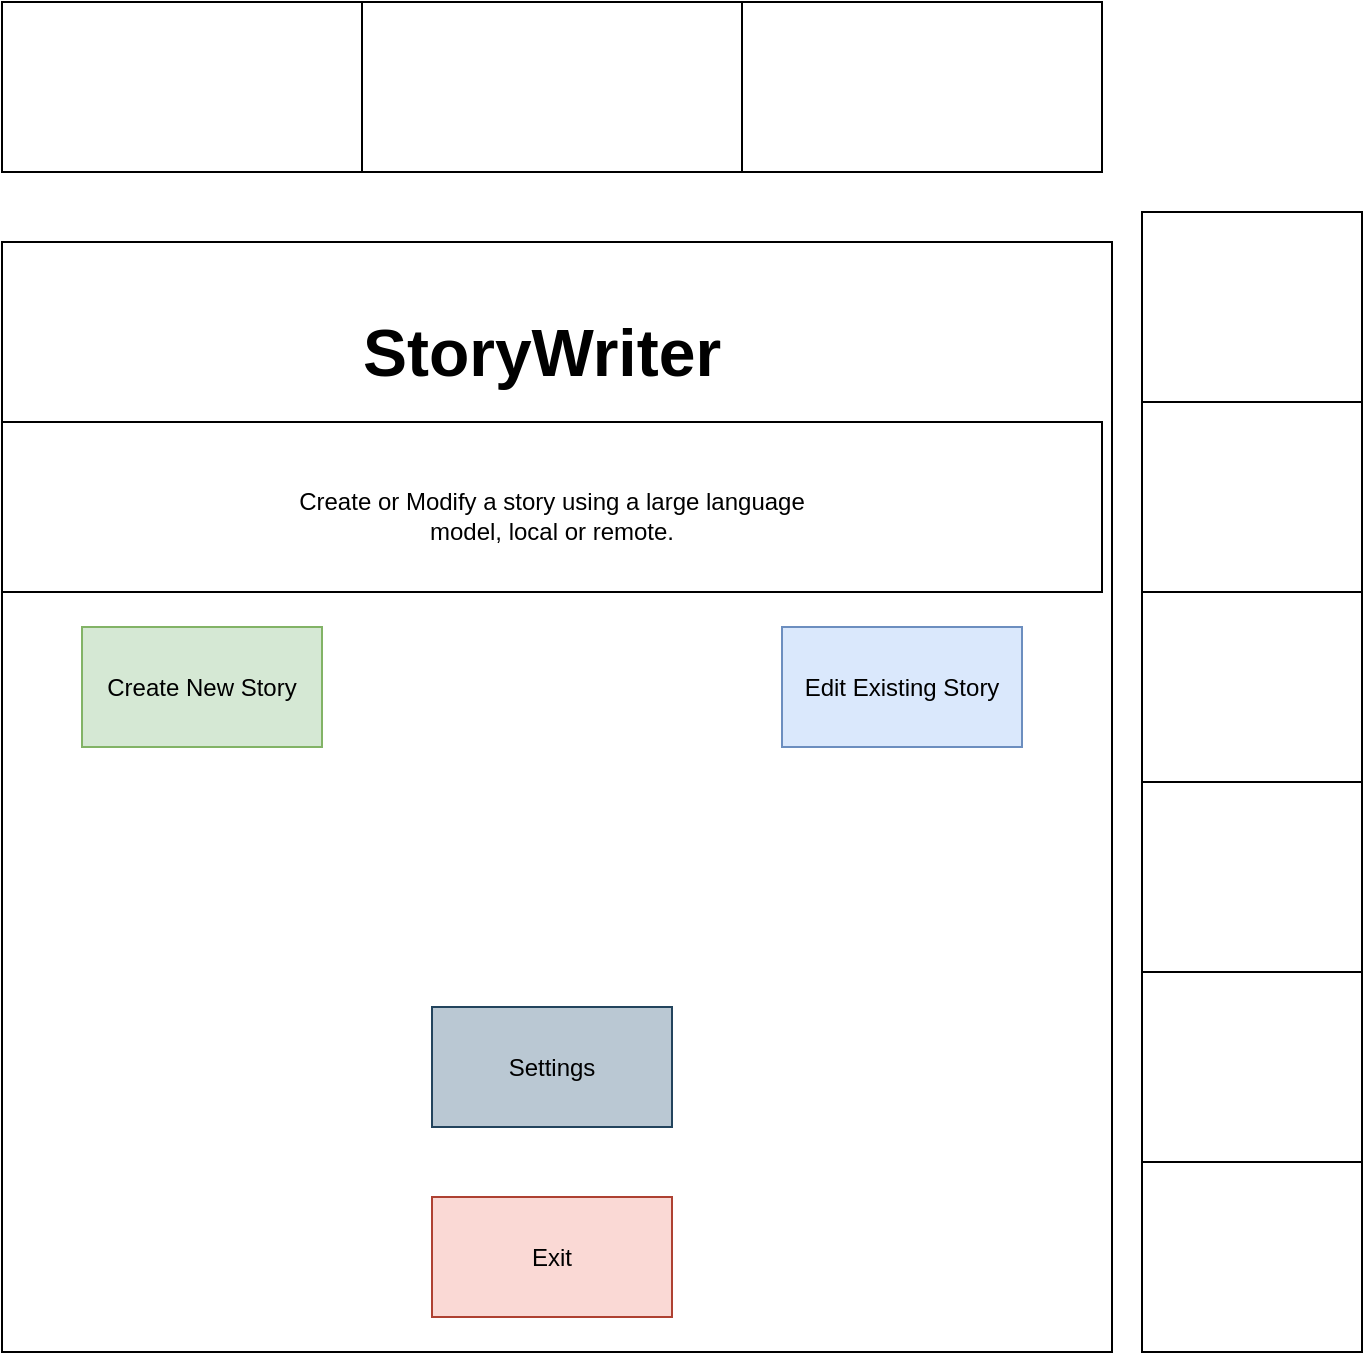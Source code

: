 <mxfile version="24.7.17" pages="3">
  <diagram name="Welcome Page" id="oS10PO2R51Naq5Q5UXcV">
    <mxGraphModel dx="761" dy="1145" grid="1" gridSize="10" guides="1" tooltips="1" connect="1" arrows="1" fold="1" page="1" pageScale="1" pageWidth="850" pageHeight="1100" math="0" shadow="0">
      <root>
        <mxCell id="0" />
        <mxCell id="1" parent="0" />
        <mxCell id="gi2QGEMIOcEt_uQSYVHI-1" value="" style="whiteSpace=wrap;html=1;aspect=fixed;" vertex="1" parent="1">
          <mxGeometry x="150" y="270" width="555" height="555" as="geometry" />
        </mxCell>
        <mxCell id="gi2QGEMIOcEt_uQSYVHI-4" value="StoryWriter" style="text;html=1;align=center;verticalAlign=middle;whiteSpace=wrap;rounded=0;fontStyle=1;fontSize=33;" vertex="1" parent="1">
          <mxGeometry x="280" y="280" width="280" height="90" as="geometry" />
        </mxCell>
        <mxCell id="gi2QGEMIOcEt_uQSYVHI-5" value="Create or Modify a story using a large language model, local or remote." style="text;html=1;align=center;verticalAlign=middle;whiteSpace=wrap;rounded=0;" vertex="1" parent="1">
          <mxGeometry x="280" y="367" width="290" height="80" as="geometry" />
        </mxCell>
        <mxCell id="gi2QGEMIOcEt_uQSYVHI-6" value="Create New Story" style="rounded=0;whiteSpace=wrap;html=1;fillColor=#d5e8d4;strokeColor=#82b366;" vertex="1" parent="1">
          <mxGeometry x="190" y="462.5" width="120" height="60" as="geometry" />
        </mxCell>
        <mxCell id="gi2QGEMIOcEt_uQSYVHI-7" value="Edit Existing Story" style="rounded=0;whiteSpace=wrap;html=1;fillColor=#dae8fc;strokeColor=#6c8ebf;" vertex="1" parent="1">
          <mxGeometry x="540" y="462.5" width="120" height="60" as="geometry" />
        </mxCell>
        <mxCell id="gi2QGEMIOcEt_uQSYVHI-11" value="Settings" style="rounded=0;whiteSpace=wrap;html=1;fillColor=#bac8d3;strokeColor=#23445d;" vertex="1" parent="1">
          <mxGeometry x="365" y="652.5" width="120" height="60" as="geometry" />
        </mxCell>
        <mxCell id="gi2QGEMIOcEt_uQSYVHI-12" value="Exit" style="rounded=0;whiteSpace=wrap;html=1;fillColor=#fad9d5;strokeColor=#ae4132;" vertex="1" parent="1">
          <mxGeometry x="365" y="747.5" width="120" height="60" as="geometry" />
        </mxCell>
        <mxCell id="gi2QGEMIOcEt_uQSYVHI-13" style="edgeStyle=orthogonalEdgeStyle;rounded=0;orthogonalLoop=1;jettySize=auto;html=1;exitX=0.5;exitY=1;exitDx=0;exitDy=0;" edge="1" parent="1" source="gi2QGEMIOcEt_uQSYVHI-11" target="gi2QGEMIOcEt_uQSYVHI-11">
          <mxGeometry relative="1" as="geometry" />
        </mxCell>
        <mxCell id="12WgWzomK5KVVUgfZa8G-1" value="" style="rounded=0;whiteSpace=wrap;html=1;fillColor=none;" vertex="1" parent="1">
          <mxGeometry x="150" y="150" width="180" height="85" as="geometry" />
        </mxCell>
        <mxCell id="12WgWzomK5KVVUgfZa8G-2" value="" style="rounded=0;whiteSpace=wrap;html=1;fillColor=none;" vertex="1" parent="1">
          <mxGeometry x="150" y="360" width="550" height="85" as="geometry" />
        </mxCell>
        <mxCell id="12WgWzomK5KVVUgfZa8G-8" value="" style="rounded=0;whiteSpace=wrap;html=1;fillColor=none;" vertex="1" parent="1">
          <mxGeometry x="330" y="150" width="190" height="85" as="geometry" />
        </mxCell>
        <mxCell id="12WgWzomK5KVVUgfZa8G-9" value="" style="rounded=0;whiteSpace=wrap;html=1;fillColor=none;" vertex="1" parent="1">
          <mxGeometry x="520" y="150" width="180" height="85" as="geometry" />
        </mxCell>
        <mxCell id="12WgWzomK5KVVUgfZa8G-14" value="" style="rounded=0;whiteSpace=wrap;html=1;fillColor=none;" vertex="1" parent="1">
          <mxGeometry x="720" y="730" width="110" height="95" as="geometry" />
        </mxCell>
        <mxCell id="12WgWzomK5KVVUgfZa8G-16" value="" style="rounded=0;whiteSpace=wrap;html=1;fillColor=none;" vertex="1" parent="1">
          <mxGeometry x="720" y="635" width="110" height="95" as="geometry" />
        </mxCell>
        <mxCell id="12WgWzomK5KVVUgfZa8G-17" value="" style="rounded=0;whiteSpace=wrap;html=1;fillColor=none;" vertex="1" parent="1">
          <mxGeometry x="720" y="540" width="110" height="95" as="geometry" />
        </mxCell>
        <mxCell id="12WgWzomK5KVVUgfZa8G-18" value="" style="rounded=0;whiteSpace=wrap;html=1;fillColor=none;" vertex="1" parent="1">
          <mxGeometry x="720" y="445" width="110" height="95" as="geometry" />
        </mxCell>
        <mxCell id="12WgWzomK5KVVUgfZa8G-19" value="" style="rounded=0;whiteSpace=wrap;html=1;fillColor=none;" vertex="1" parent="1">
          <mxGeometry x="720" y="350" width="110" height="95" as="geometry" />
        </mxCell>
        <mxCell id="12WgWzomK5KVVUgfZa8G-20" value="" style="rounded=0;whiteSpace=wrap;html=1;fillColor=none;" vertex="1" parent="1">
          <mxGeometry x="720" y="255" width="110" height="95" as="geometry" />
        </mxCell>
      </root>
    </mxGraphModel>
  </diagram>
  <diagram id="JQSQ9Su-gZqjPaoKpAKw" name="Create New Story Page">
    <mxGraphModel dx="761" dy="1145" grid="1" gridSize="10" guides="1" tooltips="1" connect="1" arrows="1" fold="1" page="1" pageScale="1" pageWidth="850" pageHeight="1100" math="0" shadow="0">
      <root>
        <mxCell id="0" />
        <mxCell id="1" parent="0" />
        <mxCell id="ozRJ7CrzzBicthc2bqHo-1" value="" style="whiteSpace=wrap;html=1;aspect=fixed;" vertex="1" parent="1">
          <mxGeometry x="150" y="275" width="550" height="550" as="geometry" />
        </mxCell>
        <mxCell id="ozRJ7CrzzBicthc2bqHo-2" value="StoryWriter" style="text;html=1;align=center;verticalAlign=middle;whiteSpace=wrap;rounded=0;fontStyle=1;fontSize=33;" vertex="1" parent="1">
          <mxGeometry x="280" y="280" width="280" height="90" as="geometry" />
        </mxCell>
        <mxCell id="ozRJ7CrzzBicthc2bqHo-3" value="Describe your story!" style="text;html=1;align=center;verticalAlign=middle;whiteSpace=wrap;rounded=0;" vertex="1" parent="1">
          <mxGeometry x="280" y="350" width="290" height="50" as="geometry" />
        </mxCell>
        <mxCell id="ozRJ7CrzzBicthc2bqHo-4" value="" style="rounded=0;whiteSpace=wrap;html=1;" vertex="1" parent="1">
          <mxGeometry x="205" y="490" width="440" height="260" as="geometry" />
        </mxCell>
        <mxCell id="vYUGH0fWbqlYl6nOY8QN-1" value="Submit" style="rounded=0;whiteSpace=wrap;html=1;fillColor=#d5e8d4;strokeColor=#82b366;" vertex="1" parent="1">
          <mxGeometry x="525" y="760" width="120" height="60" as="geometry" />
        </mxCell>
        <mxCell id="vYUGH0fWbqlYl6nOY8QN-2" value="Back" style="rounded=0;whiteSpace=wrap;html=1;fillColor=#fad9d5;strokeColor=#ae4132;" vertex="1" parent="1">
          <mxGeometry x="205" y="760" width="120" height="60" as="geometry" />
        </mxCell>
        <mxCell id="vYUGH0fWbqlYl6nOY8QN-3" value="Model: llama3.3 70b&lt;div&gt;Maybe more settings&lt;/div&gt;" style="text;html=1;align=center;verticalAlign=middle;whiteSpace=wrap;rounded=0;" vertex="1" parent="1">
          <mxGeometry x="325" y="410" width="200" height="50" as="geometry" />
        </mxCell>
      </root>
    </mxGraphModel>
  </diagram>
  <diagram id="XLoFCNTg75oB4Sq9HtqT" name="Page-3">
    <mxGraphModel dx="761" dy="1145" grid="1" gridSize="10" guides="1" tooltips="1" connect="1" arrows="1" fold="1" page="1" pageScale="1" pageWidth="850" pageHeight="1100" math="0" shadow="0">
      <root>
        <mxCell id="0" />
        <mxCell id="1" parent="0" />
        <mxCell id="UqmeU1XRsc8cqIhgc-bH-1" value="" style="whiteSpace=wrap;html=1;aspect=fixed;" vertex="1" parent="1">
          <mxGeometry x="150" y="275" width="550" height="550" as="geometry" />
        </mxCell>
        <mxCell id="UqmeU1XRsc8cqIhgc-bH-2" value="StoryWriter" style="text;html=1;align=center;verticalAlign=middle;whiteSpace=wrap;rounded=0;fontStyle=1;fontSize=33;" vertex="1" parent="1">
          <mxGeometry x="280" y="280" width="280" height="90" as="geometry" />
        </mxCell>
        <mxCell id="UqmeU1XRsc8cqIhgc-bH-3" value="Pick a story to edit" style="text;html=1;align=center;verticalAlign=middle;whiteSpace=wrap;rounded=0;" vertex="1" parent="1">
          <mxGeometry x="280" y="350" width="290" height="50" as="geometry" />
        </mxCell>
        <mxCell id="UqmeU1XRsc8cqIhgc-bH-4" value="" style="rounded=0;whiteSpace=wrap;html=1;" vertex="1" parent="1">
          <mxGeometry x="205" y="490" width="440" height="260" as="geometry" />
        </mxCell>
        <mxCell id="UqmeU1XRsc8cqIhgc-bH-5" value="Select" style="rounded=0;whiteSpace=wrap;html=1;fillColor=#d5e8d4;strokeColor=#82b366;" vertex="1" parent="1">
          <mxGeometry x="525" y="760" width="120" height="60" as="geometry" />
        </mxCell>
        <mxCell id="UqmeU1XRsc8cqIhgc-bH-6" value="Back" style="rounded=0;whiteSpace=wrap;html=1;fillColor=#fad9d5;strokeColor=#ae4132;" vertex="1" parent="1">
          <mxGeometry x="205" y="760" width="120" height="60" as="geometry" />
        </mxCell>
        <mxCell id="UqmeU1XRsc8cqIhgc-bH-7" value="Model: llama3.3 70b&lt;div&gt;Maybe more settings&lt;/div&gt;" style="text;html=1;align=center;verticalAlign=middle;whiteSpace=wrap;rounded=0;" vertex="1" parent="1">
          <mxGeometry x="325" y="410" width="200" height="50" as="geometry" />
        </mxCell>
        <mxCell id="UqmeU1XRsc8cqIhgc-bH-8" value="Name" style="text;html=1;align=center;verticalAlign=middle;whiteSpace=wrap;rounded=0;fillColor=#bac8d3;strokeColor=#23445d;" vertex="1" parent="1">
          <mxGeometry x="205" y="490" width="275" height="30" as="geometry" />
        </mxCell>
        <mxCell id="UqmeU1XRsc8cqIhgc-bH-9" value="Last Updated" style="text;html=1;align=center;verticalAlign=middle;whiteSpace=wrap;rounded=0;fillColor=#bac8d3;strokeColor=#23445d;" vertex="1" parent="1">
          <mxGeometry x="480" y="490" width="164" height="30" as="geometry" />
        </mxCell>
        <mxCell id="UqmeU1XRsc8cqIhgc-bH-10" value="&amp;nbsp;Cool Story" style="text;html=1;align=left;verticalAlign=middle;whiteSpace=wrap;rounded=0;fillColor=#b0e3e6;strokeColor=#0e8088;labelPosition=center;verticalLabelPosition=middle;" vertex="1" parent="1">
          <mxGeometry x="205" y="520" width="275" height="30" as="geometry" />
        </mxCell>
        <mxCell id="UqmeU1XRsc8cqIhgc-bH-11" value="2025-01-22:12:30:15" style="text;html=1;align=center;verticalAlign=middle;whiteSpace=wrap;rounded=0;fillColor=#b0e3e6;strokeColor=#0e8088;" vertex="1" parent="1">
          <mxGeometry x="480" y="520" width="144" height="30" as="geometry" />
        </mxCell>
        <mxCell id="UqmeU1XRsc8cqIhgc-bH-12" value="&amp;nbsp;Name" style="text;html=1;align=left;verticalAlign=middle;whiteSpace=wrap;rounded=0;fillColor=#b1ddf0;strokeColor=#10739e;labelPosition=center;verticalLabelPosition=middle;" vertex="1" parent="1">
          <mxGeometry x="206" y="550" width="274" height="30" as="geometry" />
        </mxCell>
        <mxCell id="UqmeU1XRsc8cqIhgc-bH-13" value="2025-01-22:12:30:15" style="text;html=1;align=center;verticalAlign=middle;whiteSpace=wrap;rounded=0;fillColor=#b1ddf0;strokeColor=#10739e;" vertex="1" parent="1">
          <mxGeometry x="480" y="550" width="144" height="30" as="geometry" />
        </mxCell>
        <mxCell id="UqmeU1XRsc8cqIhgc-bH-16" value="&amp;nbsp;Name" style="text;html=1;align=left;verticalAlign=middle;whiteSpace=wrap;rounded=0;fillColor=#b0e3e6;strokeColor=#0e8088;labelPosition=center;verticalLabelPosition=middle;" vertex="1" parent="1">
          <mxGeometry x="205" y="580" width="275" height="30" as="geometry" />
        </mxCell>
        <mxCell id="UqmeU1XRsc8cqIhgc-bH-17" value="2025-01-22:12:30:15" style="text;html=1;align=center;verticalAlign=middle;whiteSpace=wrap;rounded=0;fillColor=#b0e3e6;strokeColor=#0e8088;" vertex="1" parent="1">
          <mxGeometry x="480" y="580" width="144" height="30" as="geometry" />
        </mxCell>
        <mxCell id="UqmeU1XRsc8cqIhgc-bH-18" value="&amp;nbsp;Name" style="text;html=1;align=left;verticalAlign=middle;whiteSpace=wrap;rounded=0;fillColor=#b1ddf0;strokeColor=#10739e;labelPosition=center;verticalLabelPosition=middle;" vertex="1" parent="1">
          <mxGeometry x="206" y="610" width="274" height="30" as="geometry" />
        </mxCell>
        <mxCell id="UqmeU1XRsc8cqIhgc-bH-19" value="2025-01-22:12:30:15" style="text;html=1;align=center;verticalAlign=middle;whiteSpace=wrap;rounded=0;fillColor=#b1ddf0;strokeColor=#10739e;" vertex="1" parent="1">
          <mxGeometry x="480" y="610" width="144" height="30" as="geometry" />
        </mxCell>
        <mxCell id="UqmeU1XRsc8cqIhgc-bH-21" value="" style="rounded=0;whiteSpace=wrap;html=1;fillColor=#6D777D;strokeColor=#23445d;" vertex="1" parent="1">
          <mxGeometry x="624" y="520" width="20" height="230" as="geometry" />
        </mxCell>
        <mxCell id="UqmeU1XRsc8cqIhgc-bH-22" value="^" style="rounded=0;whiteSpace=wrap;html=1;fillColor=#bac8d3;strokeColor=#23445d;" vertex="1" parent="1">
          <mxGeometry x="625" y="520" width="20" height="20" as="geometry" />
        </mxCell>
        <mxCell id="UqmeU1XRsc8cqIhgc-bH-23" value="v" style="rounded=0;whiteSpace=wrap;html=1;fillColor=#bac8d3;strokeColor=#23445d;" vertex="1" parent="1">
          <mxGeometry x="624" y="730" width="20" height="20" as="geometry" />
        </mxCell>
      </root>
    </mxGraphModel>
  </diagram>
</mxfile>

